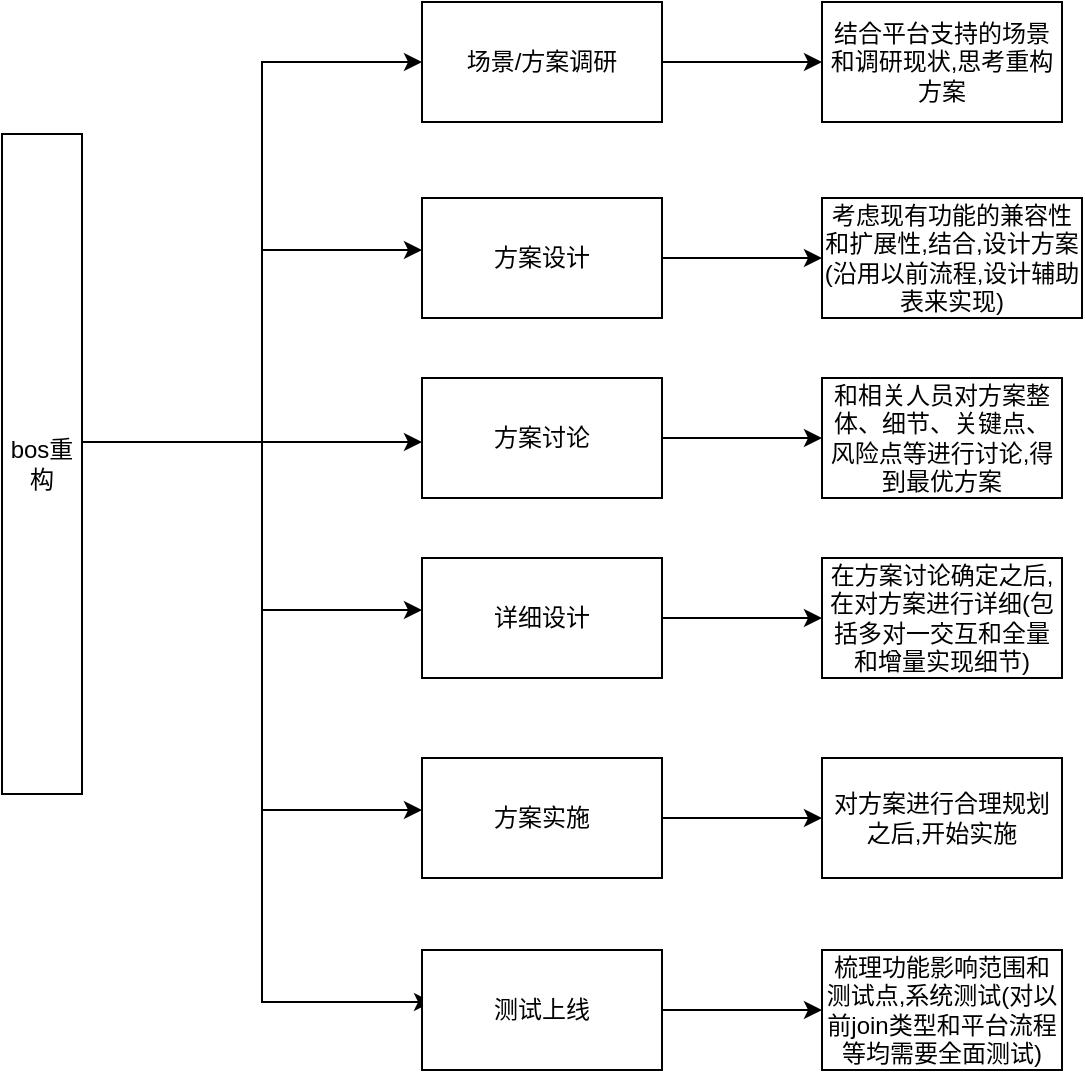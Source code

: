 <mxfile version="14.1.1" type="github">
  <diagram id="Yjjd4iymPNlZoRnGIAg2" name="Page-1">
    <mxGraphModel dx="1639" dy="912" grid="1" gridSize="10" guides="1" tooltips="1" connect="1" arrows="1" fold="1" page="1" pageScale="1" pageWidth="827" pageHeight="1169" math="0" shadow="0">
      <root>
        <mxCell id="0" />
        <mxCell id="1" parent="0" />
        <mxCell id="y3p8oQp4nrf6NhNMhpHg-21" style="edgeStyle=orthogonalEdgeStyle;rounded=0;orthogonalLoop=1;jettySize=auto;html=1;entryX=0;entryY=0.5;entryDx=0;entryDy=0;" parent="1" edge="1">
          <mxGeometry relative="1" as="geometry">
            <Array as="points">
              <mxPoint x="70" y="346" />
            </Array>
            <mxPoint x="70" y="348" as="sourcePoint" />
            <mxPoint x="250" y="346" as="targetPoint" />
          </mxGeometry>
        </mxCell>
        <mxCell id="cmb7abvfNNHg6s3RTJ-E-3" style="edgeStyle=orthogonalEdgeStyle;rounded=0;orthogonalLoop=1;jettySize=auto;html=1;entryX=0;entryY=0.5;entryDx=0;entryDy=0;" parent="1" target="y3p8oQp4nrf6NhNMhpHg-10" edge="1">
          <mxGeometry relative="1" as="geometry">
            <mxPoint x="240" y="156" as="targetPoint" />
            <mxPoint x="80" y="346" as="sourcePoint" />
            <Array as="points">
              <mxPoint x="170" y="346" />
              <mxPoint x="170" y="156" />
            </Array>
          </mxGeometry>
        </mxCell>
        <mxCell id="cmb7abvfNNHg6s3RTJ-E-7" style="edgeStyle=orthogonalEdgeStyle;rounded=0;orthogonalLoop=1;jettySize=auto;html=1;entryX=0;entryY=0.5;entryDx=0;entryDy=0;" parent="1" edge="1">
          <mxGeometry relative="1" as="geometry">
            <mxPoint x="80" y="346" as="sourcePoint" />
            <mxPoint x="250" y="250" as="targetPoint" />
            <Array as="points">
              <mxPoint x="170" y="346" />
              <mxPoint x="170" y="250" />
            </Array>
          </mxGeometry>
        </mxCell>
        <mxCell id="cmb7abvfNNHg6s3RTJ-E-8" style="edgeStyle=orthogonalEdgeStyle;rounded=0;orthogonalLoop=1;jettySize=auto;html=1;entryX=0;entryY=0.5;entryDx=0;entryDy=0;" parent="1" edge="1">
          <mxGeometry relative="1" as="geometry">
            <mxPoint x="80" y="346" as="sourcePoint" />
            <mxPoint x="250" y="430" as="targetPoint" />
            <Array as="points">
              <mxPoint x="170" y="346" />
              <mxPoint x="170" y="430" />
            </Array>
          </mxGeometry>
        </mxCell>
        <mxCell id="cmb7abvfNNHg6s3RTJ-E-9" style="edgeStyle=orthogonalEdgeStyle;rounded=0;orthogonalLoop=1;jettySize=auto;html=1;entryX=0;entryY=0.5;entryDx=0;entryDy=0;" parent="1" edge="1">
          <mxGeometry relative="1" as="geometry">
            <mxPoint x="80" y="346" as="sourcePoint" />
            <mxPoint x="250" y="530" as="targetPoint" />
            <Array as="points">
              <mxPoint x="170" y="346" />
              <mxPoint x="170" y="530" />
            </Array>
          </mxGeometry>
        </mxCell>
        <mxCell id="cmb7abvfNNHg6s3RTJ-E-10" style="edgeStyle=orthogonalEdgeStyle;rounded=0;orthogonalLoop=1;jettySize=auto;html=1;entryX=0;entryY=0.5;entryDx=0;entryDy=0;" parent="1" edge="1">
          <mxGeometry relative="1" as="geometry">
            <mxPoint x="85" y="346" as="sourcePoint" />
            <mxPoint x="255" y="626" as="targetPoint" />
            <Array as="points">
              <mxPoint x="170" y="346" />
              <mxPoint x="170" y="626" />
            </Array>
          </mxGeometry>
        </mxCell>
        <mxCell id="y3p8oQp4nrf6NhNMhpHg-9" value="bos重构" style="rounded=0;whiteSpace=wrap;html=1;" parent="1" vertex="1">
          <mxGeometry x="40" y="192" width="40" height="330" as="geometry" />
        </mxCell>
        <mxCell id="y3p8oQp4nrf6NhNMhpHg-22" style="edgeStyle=orthogonalEdgeStyle;rounded=0;orthogonalLoop=1;jettySize=auto;html=1;entryX=0;entryY=0.5;entryDx=0;entryDy=0;" parent="1" source="y3p8oQp4nrf6NhNMhpHg-10" target="y3p8oQp4nrf6NhNMhpHg-18" edge="1">
          <mxGeometry relative="1" as="geometry" />
        </mxCell>
        <mxCell id="y3p8oQp4nrf6NhNMhpHg-10" value="&lt;span&gt;场景/方案调研&lt;/span&gt;" style="rounded=0;whiteSpace=wrap;html=1;" parent="1" vertex="1">
          <mxGeometry x="250" y="126" width="120" height="60" as="geometry" />
        </mxCell>
        <mxCell id="y3p8oQp4nrf6NhNMhpHg-24" value="" style="edgeStyle=orthogonalEdgeStyle;rounded=0;orthogonalLoop=1;jettySize=auto;html=1;" parent="1" source="y3p8oQp4nrf6NhNMhpHg-11" target="y3p8oQp4nrf6NhNMhpHg-23" edge="1">
          <mxGeometry relative="1" as="geometry" />
        </mxCell>
        <mxCell id="y3p8oQp4nrf6NhNMhpHg-11" value="方案设计" style="rounded=0;whiteSpace=wrap;html=1;" parent="1" vertex="1">
          <mxGeometry x="250" y="224" width="120" height="60" as="geometry" />
        </mxCell>
        <mxCell id="y3p8oQp4nrf6NhNMhpHg-29" value="" style="edgeStyle=orthogonalEdgeStyle;rounded=0;orthogonalLoop=1;jettySize=auto;html=1;" parent="1" source="y3p8oQp4nrf6NhNMhpHg-12" target="y3p8oQp4nrf6NhNMhpHg-26" edge="1">
          <mxGeometry relative="1" as="geometry" />
        </mxCell>
        <mxCell id="y3p8oQp4nrf6NhNMhpHg-12" value="方案实施" style="rounded=0;whiteSpace=wrap;html=1;" parent="1" vertex="1">
          <mxGeometry x="250" y="504" width="120" height="60" as="geometry" />
        </mxCell>
        <mxCell id="y3p8oQp4nrf6NhNMhpHg-18" value="结合平台支持的场景和调研现状,思考重构方案" style="rounded=0;whiteSpace=wrap;html=1;" parent="1" vertex="1">
          <mxGeometry x="450" y="126" width="120" height="60" as="geometry" />
        </mxCell>
        <mxCell id="y3p8oQp4nrf6NhNMhpHg-28" value="" style="edgeStyle=orthogonalEdgeStyle;rounded=0;orthogonalLoop=1;jettySize=auto;html=1;" parent="1" source="y3p8oQp4nrf6NhNMhpHg-20" target="y3p8oQp4nrf6NhNMhpHg-25" edge="1">
          <mxGeometry relative="1" as="geometry" />
        </mxCell>
        <mxCell id="y3p8oQp4nrf6NhNMhpHg-20" value="方案讨论" style="rounded=0;whiteSpace=wrap;html=1;" parent="1" vertex="1">
          <mxGeometry x="250" y="314" width="120" height="60" as="geometry" />
        </mxCell>
        <mxCell id="y3p8oQp4nrf6NhNMhpHg-23" value="考虑现有功能的兼容性和扩展性,结合,设计方案(沿用以前流程,设计辅助表来实现)" style="rounded=0;whiteSpace=wrap;html=1;" parent="1" vertex="1">
          <mxGeometry x="450" y="224" width="130" height="60" as="geometry" />
        </mxCell>
        <mxCell id="y3p8oQp4nrf6NhNMhpHg-25" value="和相关人员对方案整体、细节、关键点、风险点等进行讨论,得到最优方案" style="rounded=0;whiteSpace=wrap;html=1;" parent="1" vertex="1">
          <mxGeometry x="450" y="314" width="120" height="60" as="geometry" />
        </mxCell>
        <mxCell id="y3p8oQp4nrf6NhNMhpHg-26" value="对方案进行合理规划之后,开始实施" style="rounded=0;whiteSpace=wrap;html=1;" parent="1" vertex="1">
          <mxGeometry x="450" y="504" width="120" height="60" as="geometry" />
        </mxCell>
        <mxCell id="JvB9n8HEAgJqky4Rzzta-10" value="" style="edgeStyle=orthogonalEdgeStyle;rounded=0;orthogonalLoop=1;jettySize=auto;html=1;" parent="1" source="JvB9n8HEAgJqky4Rzzta-1" target="JvB9n8HEAgJqky4Rzzta-9" edge="1">
          <mxGeometry relative="1" as="geometry" />
        </mxCell>
        <mxCell id="JvB9n8HEAgJqky4Rzzta-1" value="详细设计" style="rounded=0;whiteSpace=wrap;html=1;" parent="1" vertex="1">
          <mxGeometry x="250" y="404" width="120" height="60" as="geometry" />
        </mxCell>
        <mxCell id="JvB9n8HEAgJqky4Rzzta-9" value="在方案讨论确定之后,在对方案进行详细(包括多对一交互和全量和增量实现细节)" style="rounded=0;whiteSpace=wrap;html=1;" parent="1" vertex="1">
          <mxGeometry x="450" y="404" width="120" height="60" as="geometry" />
        </mxCell>
        <mxCell id="cmb7abvfNNHg6s3RTJ-E-4" value="" style="edgeStyle=orthogonalEdgeStyle;rounded=0;orthogonalLoop=1;jettySize=auto;html=1;" parent="1" source="cmb7abvfNNHg6s3RTJ-E-5" target="cmb7abvfNNHg6s3RTJ-E-6" edge="1">
          <mxGeometry relative="1" as="geometry" />
        </mxCell>
        <mxCell id="cmb7abvfNNHg6s3RTJ-E-5" value="测试上线" style="rounded=0;whiteSpace=wrap;html=1;" parent="1" vertex="1">
          <mxGeometry x="250" y="600" width="120" height="60" as="geometry" />
        </mxCell>
        <mxCell id="cmb7abvfNNHg6s3RTJ-E-6" value="梳理功能影响范围和测试点,系统测试(对以前join类型和平台流程等均需要全面测试)" style="rounded=0;whiteSpace=wrap;html=1;" parent="1" vertex="1">
          <mxGeometry x="450" y="600" width="120" height="60" as="geometry" />
        </mxCell>
      </root>
    </mxGraphModel>
  </diagram>
</mxfile>
